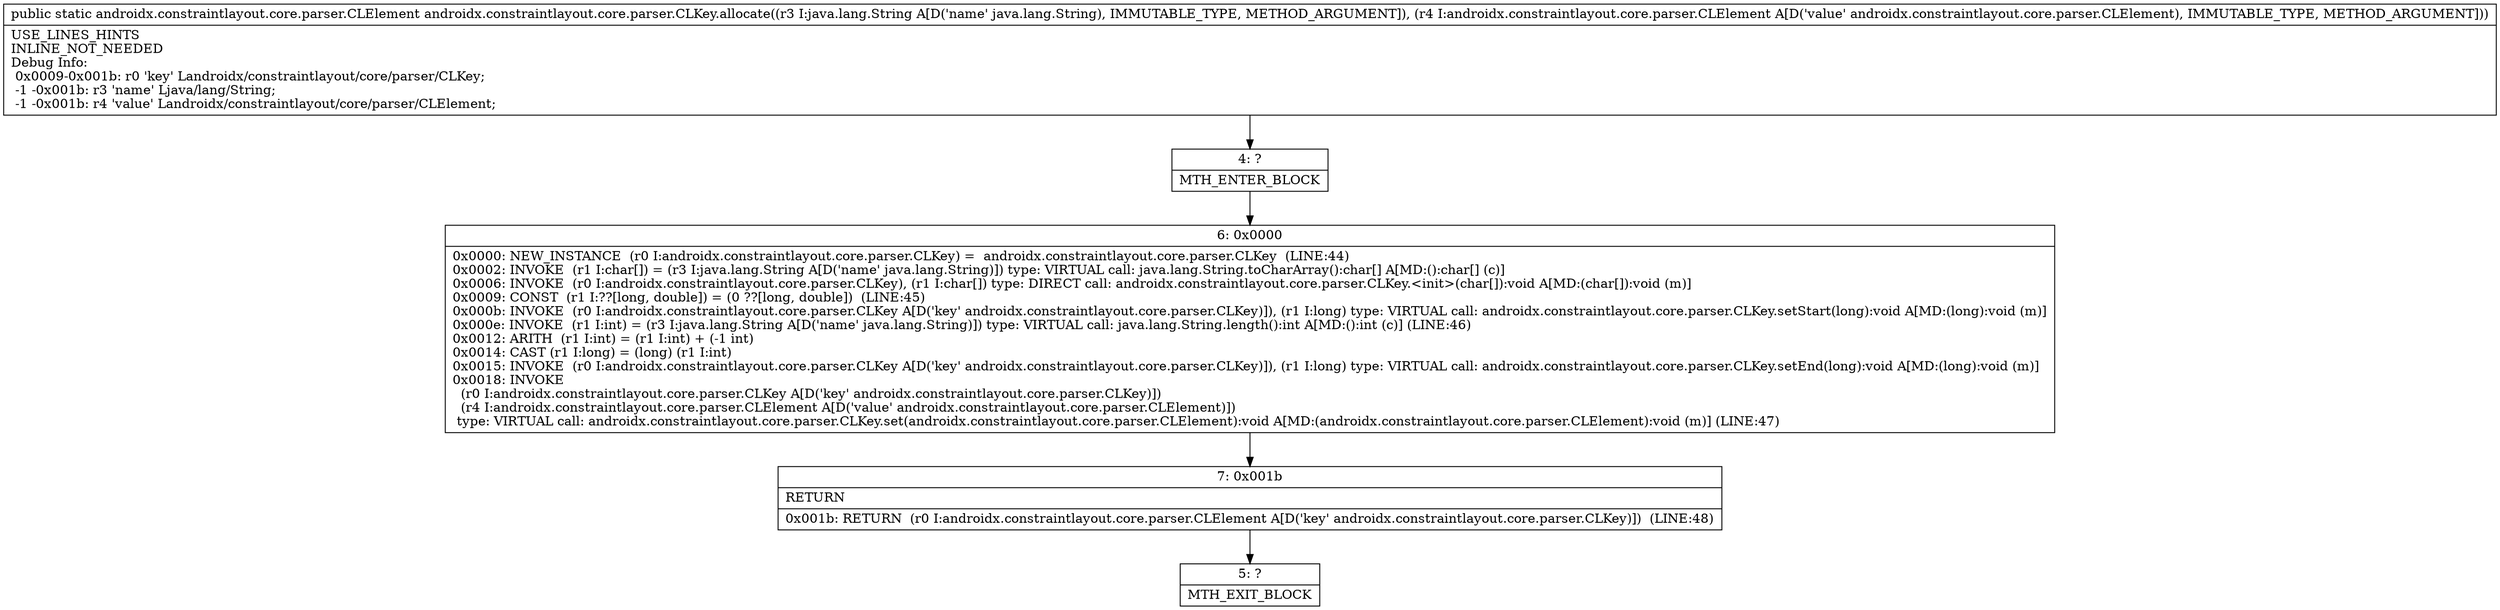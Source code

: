 digraph "CFG forandroidx.constraintlayout.core.parser.CLKey.allocate(Ljava\/lang\/String;Landroidx\/constraintlayout\/core\/parser\/CLElement;)Landroidx\/constraintlayout\/core\/parser\/CLElement;" {
Node_4 [shape=record,label="{4\:\ ?|MTH_ENTER_BLOCK\l}"];
Node_6 [shape=record,label="{6\:\ 0x0000|0x0000: NEW_INSTANCE  (r0 I:androidx.constraintlayout.core.parser.CLKey) =  androidx.constraintlayout.core.parser.CLKey  (LINE:44)\l0x0002: INVOKE  (r1 I:char[]) = (r3 I:java.lang.String A[D('name' java.lang.String)]) type: VIRTUAL call: java.lang.String.toCharArray():char[] A[MD:():char[] (c)]\l0x0006: INVOKE  (r0 I:androidx.constraintlayout.core.parser.CLKey), (r1 I:char[]) type: DIRECT call: androidx.constraintlayout.core.parser.CLKey.\<init\>(char[]):void A[MD:(char[]):void (m)]\l0x0009: CONST  (r1 I:??[long, double]) = (0 ??[long, double])  (LINE:45)\l0x000b: INVOKE  (r0 I:androidx.constraintlayout.core.parser.CLKey A[D('key' androidx.constraintlayout.core.parser.CLKey)]), (r1 I:long) type: VIRTUAL call: androidx.constraintlayout.core.parser.CLKey.setStart(long):void A[MD:(long):void (m)]\l0x000e: INVOKE  (r1 I:int) = (r3 I:java.lang.String A[D('name' java.lang.String)]) type: VIRTUAL call: java.lang.String.length():int A[MD:():int (c)] (LINE:46)\l0x0012: ARITH  (r1 I:int) = (r1 I:int) + (\-1 int) \l0x0014: CAST (r1 I:long) = (long) (r1 I:int) \l0x0015: INVOKE  (r0 I:androidx.constraintlayout.core.parser.CLKey A[D('key' androidx.constraintlayout.core.parser.CLKey)]), (r1 I:long) type: VIRTUAL call: androidx.constraintlayout.core.parser.CLKey.setEnd(long):void A[MD:(long):void (m)]\l0x0018: INVOKE  \l  (r0 I:androidx.constraintlayout.core.parser.CLKey A[D('key' androidx.constraintlayout.core.parser.CLKey)])\l  (r4 I:androidx.constraintlayout.core.parser.CLElement A[D('value' androidx.constraintlayout.core.parser.CLElement)])\l type: VIRTUAL call: androidx.constraintlayout.core.parser.CLKey.set(androidx.constraintlayout.core.parser.CLElement):void A[MD:(androidx.constraintlayout.core.parser.CLElement):void (m)] (LINE:47)\l}"];
Node_7 [shape=record,label="{7\:\ 0x001b|RETURN\l|0x001b: RETURN  (r0 I:androidx.constraintlayout.core.parser.CLElement A[D('key' androidx.constraintlayout.core.parser.CLKey)])  (LINE:48)\l}"];
Node_5 [shape=record,label="{5\:\ ?|MTH_EXIT_BLOCK\l}"];
MethodNode[shape=record,label="{public static androidx.constraintlayout.core.parser.CLElement androidx.constraintlayout.core.parser.CLKey.allocate((r3 I:java.lang.String A[D('name' java.lang.String), IMMUTABLE_TYPE, METHOD_ARGUMENT]), (r4 I:androidx.constraintlayout.core.parser.CLElement A[D('value' androidx.constraintlayout.core.parser.CLElement), IMMUTABLE_TYPE, METHOD_ARGUMENT]))  | USE_LINES_HINTS\lINLINE_NOT_NEEDED\lDebug Info:\l  0x0009\-0x001b: r0 'key' Landroidx\/constraintlayout\/core\/parser\/CLKey;\l  \-1 \-0x001b: r3 'name' Ljava\/lang\/String;\l  \-1 \-0x001b: r4 'value' Landroidx\/constraintlayout\/core\/parser\/CLElement;\l}"];
MethodNode -> Node_4;Node_4 -> Node_6;
Node_6 -> Node_7;
Node_7 -> Node_5;
}

